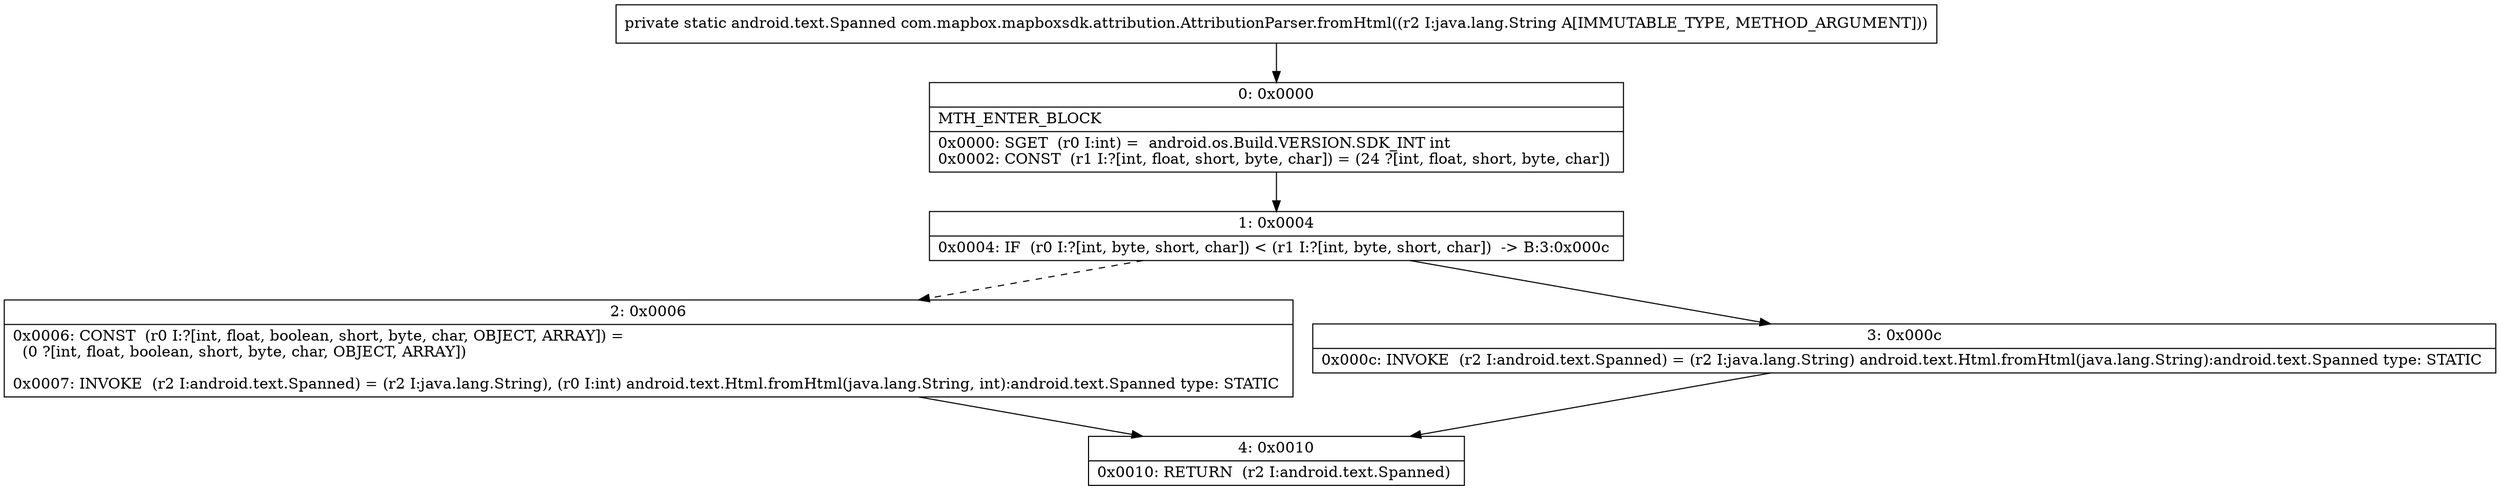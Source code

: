 digraph "CFG forcom.mapbox.mapboxsdk.attribution.AttributionParser.fromHtml(Ljava\/lang\/String;)Landroid\/text\/Spanned;" {
Node_0 [shape=record,label="{0\:\ 0x0000|MTH_ENTER_BLOCK\l|0x0000: SGET  (r0 I:int) =  android.os.Build.VERSION.SDK_INT int \l0x0002: CONST  (r1 I:?[int, float, short, byte, char]) = (24 ?[int, float, short, byte, char]) \l}"];
Node_1 [shape=record,label="{1\:\ 0x0004|0x0004: IF  (r0 I:?[int, byte, short, char]) \< (r1 I:?[int, byte, short, char])  \-\> B:3:0x000c \l}"];
Node_2 [shape=record,label="{2\:\ 0x0006|0x0006: CONST  (r0 I:?[int, float, boolean, short, byte, char, OBJECT, ARRAY]) = \l  (0 ?[int, float, boolean, short, byte, char, OBJECT, ARRAY])\l \l0x0007: INVOKE  (r2 I:android.text.Spanned) = (r2 I:java.lang.String), (r0 I:int) android.text.Html.fromHtml(java.lang.String, int):android.text.Spanned type: STATIC \l}"];
Node_3 [shape=record,label="{3\:\ 0x000c|0x000c: INVOKE  (r2 I:android.text.Spanned) = (r2 I:java.lang.String) android.text.Html.fromHtml(java.lang.String):android.text.Spanned type: STATIC \l}"];
Node_4 [shape=record,label="{4\:\ 0x0010|0x0010: RETURN  (r2 I:android.text.Spanned) \l}"];
MethodNode[shape=record,label="{private static android.text.Spanned com.mapbox.mapboxsdk.attribution.AttributionParser.fromHtml((r2 I:java.lang.String A[IMMUTABLE_TYPE, METHOD_ARGUMENT])) }"];
MethodNode -> Node_0;
Node_0 -> Node_1;
Node_1 -> Node_2[style=dashed];
Node_1 -> Node_3;
Node_2 -> Node_4;
Node_3 -> Node_4;
}

